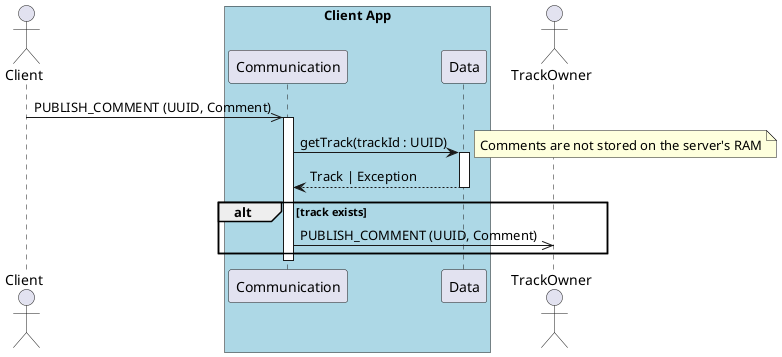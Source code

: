 @startuml 4.2. User add a comment to a music (server side)

actor Client as client

box "Client App" #LightBlue
    participant Communication as com
    participant Data as data
end box

actor TrackOwner as owner

client ->> com : PUBLISH_COMMENT (UUID, Comment)

activate com

com -> data++ : getTrack(trackId : UUID)
note right : Comments are not stored on the server's RAM 
return Track | Exception

alt track exists
    com ->> owner : PUBLISH_COMMENT (UUID, Comment)
end

deactivate com

@enduml